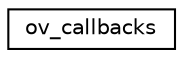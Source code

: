 digraph "Graphical Class Hierarchy"
{
 // LATEX_PDF_SIZE
  edge [fontname="Helvetica",fontsize="10",labelfontname="Helvetica",labelfontsize="10"];
  node [fontname="Helvetica",fontsize="10",shape=record];
  rankdir="LR";
  Node0 [label="ov_callbacks",height=0.2,width=0.4,color="black", fillcolor="white", style="filled",URL="$d0/dcb/structov__callbacks.html",tooltip=" "];
}
